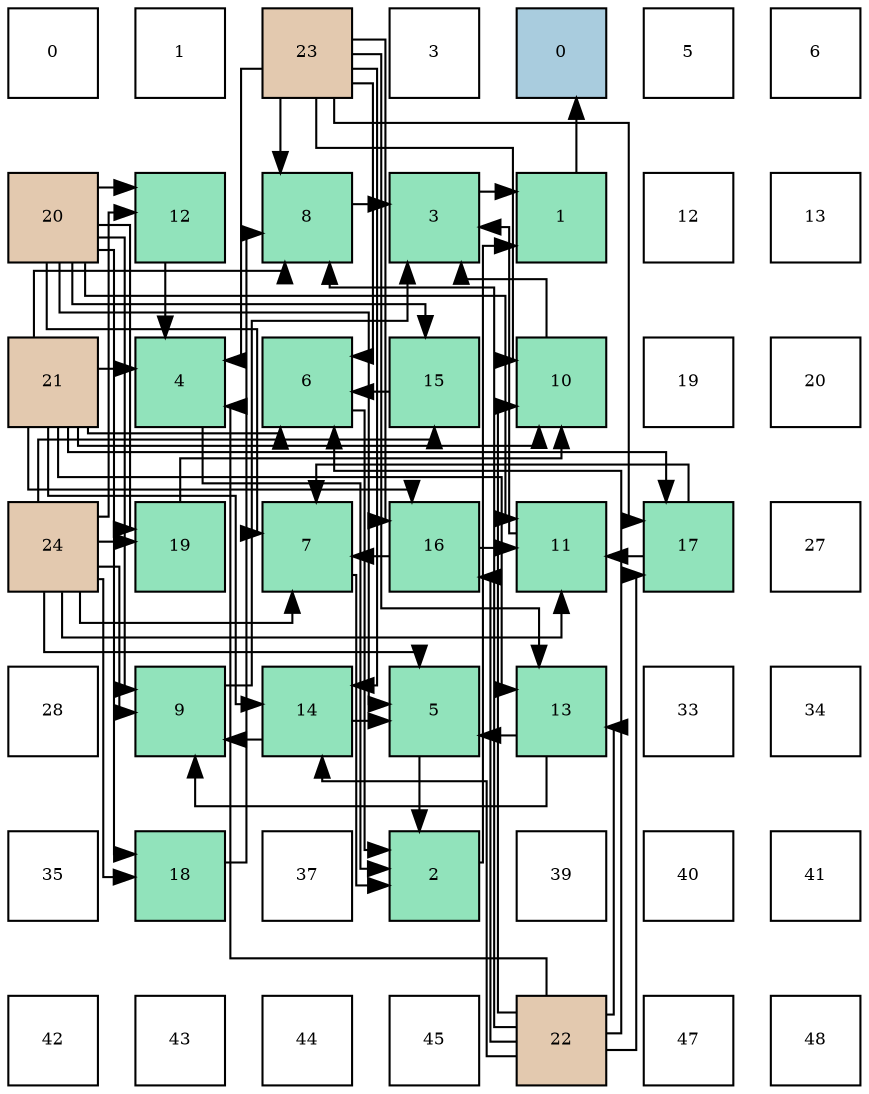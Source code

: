 digraph layout{
 rankdir=TB;
 splines=ortho;
 node [style=filled shape=square fixedsize=true width=0.6];
0[label="0", fontsize=8, fillcolor="#ffffff"];
1[label="1", fontsize=8, fillcolor="#ffffff"];
2[label="23", fontsize=8, fillcolor="#e3c9af"];
3[label="3", fontsize=8, fillcolor="#ffffff"];
4[label="0", fontsize=8, fillcolor="#a9ccde"];
5[label="5", fontsize=8, fillcolor="#ffffff"];
6[label="6", fontsize=8, fillcolor="#ffffff"];
7[label="20", fontsize=8, fillcolor="#e3c9af"];
8[label="12", fontsize=8, fillcolor="#91e3bb"];
9[label="8", fontsize=8, fillcolor="#91e3bb"];
10[label="3", fontsize=8, fillcolor="#91e3bb"];
11[label="1", fontsize=8, fillcolor="#91e3bb"];
12[label="12", fontsize=8, fillcolor="#ffffff"];
13[label="13", fontsize=8, fillcolor="#ffffff"];
14[label="21", fontsize=8, fillcolor="#e3c9af"];
15[label="4", fontsize=8, fillcolor="#91e3bb"];
16[label="6", fontsize=8, fillcolor="#91e3bb"];
17[label="15", fontsize=8, fillcolor="#91e3bb"];
18[label="10", fontsize=8, fillcolor="#91e3bb"];
19[label="19", fontsize=8, fillcolor="#ffffff"];
20[label="20", fontsize=8, fillcolor="#ffffff"];
21[label="24", fontsize=8, fillcolor="#e3c9af"];
22[label="19", fontsize=8, fillcolor="#91e3bb"];
23[label="7", fontsize=8, fillcolor="#91e3bb"];
24[label="16", fontsize=8, fillcolor="#91e3bb"];
25[label="11", fontsize=8, fillcolor="#91e3bb"];
26[label="17", fontsize=8, fillcolor="#91e3bb"];
27[label="27", fontsize=8, fillcolor="#ffffff"];
28[label="28", fontsize=8, fillcolor="#ffffff"];
29[label="9", fontsize=8, fillcolor="#91e3bb"];
30[label="14", fontsize=8, fillcolor="#91e3bb"];
31[label="5", fontsize=8, fillcolor="#91e3bb"];
32[label="13", fontsize=8, fillcolor="#91e3bb"];
33[label="33", fontsize=8, fillcolor="#ffffff"];
34[label="34", fontsize=8, fillcolor="#ffffff"];
35[label="35", fontsize=8, fillcolor="#ffffff"];
36[label="18", fontsize=8, fillcolor="#91e3bb"];
37[label="37", fontsize=8, fillcolor="#ffffff"];
38[label="2", fontsize=8, fillcolor="#91e3bb"];
39[label="39", fontsize=8, fillcolor="#ffffff"];
40[label="40", fontsize=8, fillcolor="#ffffff"];
41[label="41", fontsize=8, fillcolor="#ffffff"];
42[label="42", fontsize=8, fillcolor="#ffffff"];
43[label="43", fontsize=8, fillcolor="#ffffff"];
44[label="44", fontsize=8, fillcolor="#ffffff"];
45[label="45", fontsize=8, fillcolor="#ffffff"];
46[label="22", fontsize=8, fillcolor="#e3c9af"];
47[label="47", fontsize=8, fillcolor="#ffffff"];
48[label="48", fontsize=8, fillcolor="#ffffff"];
edge [constraint=false, style=vis];11 -> 4;
38 -> 11;
10 -> 11;
15 -> 38;
31 -> 38;
16 -> 38;
23 -> 38;
9 -> 10;
29 -> 10;
18 -> 10;
25 -> 10;
8 -> 15;
14 -> 15;
46 -> 15;
2 -> 15;
32 -> 31;
30 -> 31;
7 -> 31;
21 -> 31;
17 -> 16;
14 -> 16;
46 -> 16;
2 -> 16;
24 -> 23;
26 -> 23;
7 -> 23;
21 -> 23;
36 -> 9;
14 -> 9;
46 -> 9;
2 -> 9;
32 -> 29;
30 -> 29;
7 -> 29;
21 -> 29;
22 -> 18;
14 -> 18;
46 -> 18;
2 -> 18;
24 -> 25;
26 -> 25;
7 -> 25;
21 -> 25;
7 -> 8;
21 -> 8;
14 -> 32;
46 -> 32;
2 -> 32;
14 -> 30;
46 -> 30;
2 -> 30;
7 -> 17;
21 -> 17;
14 -> 24;
46 -> 24;
2 -> 24;
14 -> 26;
46 -> 26;
2 -> 26;
7 -> 36;
21 -> 36;
7 -> 22;
21 -> 22;
edge [constraint=true, style=invis];
0 -> 7 -> 14 -> 21 -> 28 -> 35 -> 42;
1 -> 8 -> 15 -> 22 -> 29 -> 36 -> 43;
2 -> 9 -> 16 -> 23 -> 30 -> 37 -> 44;
3 -> 10 -> 17 -> 24 -> 31 -> 38 -> 45;
4 -> 11 -> 18 -> 25 -> 32 -> 39 -> 46;
5 -> 12 -> 19 -> 26 -> 33 -> 40 -> 47;
6 -> 13 -> 20 -> 27 -> 34 -> 41 -> 48;
rank = same {0 -> 1 -> 2 -> 3 -> 4 -> 5 -> 6};
rank = same {7 -> 8 -> 9 -> 10 -> 11 -> 12 -> 13};
rank = same {14 -> 15 -> 16 -> 17 -> 18 -> 19 -> 20};
rank = same {21 -> 22 -> 23 -> 24 -> 25 -> 26 -> 27};
rank = same {28 -> 29 -> 30 -> 31 -> 32 -> 33 -> 34};
rank = same {35 -> 36 -> 37 -> 38 -> 39 -> 40 -> 41};
rank = same {42 -> 43 -> 44 -> 45 -> 46 -> 47 -> 48};
}